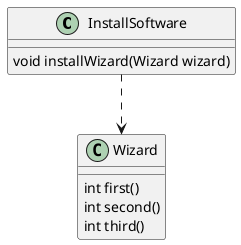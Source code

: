 @startuml
'https://plantuml.com/class-diagram

class InstallSoftware {
void installWizard(Wizard wizard)
}
class Wizard {
int first()
int second()
int third()
}

InstallSoftware ..> Wizard

@enduml